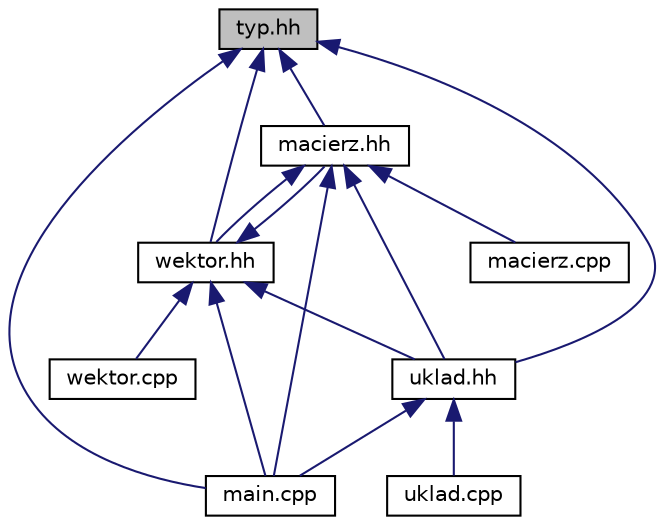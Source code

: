 digraph G
{
  edge [fontname="Helvetica",fontsize="10",labelfontname="Helvetica",labelfontsize="10"];
  node [fontname="Helvetica",fontsize="10",shape=record];
  Node1 [label="typ.hh",height=0.2,width=0.4,color="black", fillcolor="grey75", style="filled" fontcolor="black"];
  Node1 -> Node2 [dir="back",color="midnightblue",fontsize="10",style="solid",fontname="Helvetica"];
  Node2 [label="macierz.hh",height=0.2,width=0.4,color="black", fillcolor="white", style="filled",URL="$macierz_8hh.html",tooltip="Moduł zawiera definicję klasy Macierz wraz z przeciążeniami wybranych operatorów. Klasa &#39;Macierz&#39; prz..."];
  Node2 -> Node3 [dir="back",color="midnightblue",fontsize="10",style="solid",fontname="Helvetica"];
  Node3 [label="wektor.hh",height=0.2,width=0.4,color="black", fillcolor="white", style="filled",URL="$wektor_8hh.html",tooltip="Moduł zawierający definicję klasy Wektor oraz przeciążenia wybranych operatorów. Klasa wektor przyjmu..."];
  Node3 -> Node2 [dir="back",color="midnightblue",fontsize="10",style="solid",fontname="Helvetica"];
  Node3 -> Node4 [dir="back",color="midnightblue",fontsize="10",style="solid",fontname="Helvetica"];
  Node4 [label="uklad.hh",height=0.2,width=0.4,color="black", fillcolor="white", style="filled",URL="$uklad_8hh.html",tooltip="Moduł zawierający definicję klasy Uklad wraz z przeciążeniami wybranych operatorów, np. operatory wejścia/wyjścia operator mnożenia macierzy przez wektor. W module tym zaimplementowany jest również algorytm rozwiązywania układu równań metodą Cramera."];
  Node4 -> Node5 [dir="back",color="midnightblue",fontsize="10",style="solid",fontname="Helvetica"];
  Node5 [label="main.cpp",height=0.2,width=0.4,color="black", fillcolor="white", style="filled",URL="$main_8cpp.html",tooltip="Plik zawierający implementację części właściwej programu. W funkcji &#39;main()&#39; realizowane są następują..."];
  Node4 -> Node6 [dir="back",color="midnightblue",fontsize="10",style="solid",fontname="Helvetica"];
  Node6 [label="uklad.cpp",height=0.2,width=0.4,color="black", fillcolor="white", style="filled",URL="$uklad_8cpp.html",tooltip="Plik zawiera implementacje metod z nagłówka &#39;uklad.hh&#39;."];
  Node3 -> Node5 [dir="back",color="midnightblue",fontsize="10",style="solid",fontname="Helvetica"];
  Node3 -> Node7 [dir="back",color="midnightblue",fontsize="10",style="solid",fontname="Helvetica"];
  Node7 [label="wektor.cpp",height=0.2,width=0.4,color="black", fillcolor="white", style="filled",URL="$wektor_8cpp.html",tooltip="Plik zawiera implementacje metod z nagłówka &#39;wektor.hh&#39;."];
  Node2 -> Node4 [dir="back",color="midnightblue",fontsize="10",style="solid",fontname="Helvetica"];
  Node2 -> Node8 [dir="back",color="midnightblue",fontsize="10",style="solid",fontname="Helvetica"];
  Node8 [label="macierz.cpp",height=0.2,width=0.4,color="black", fillcolor="white", style="filled",URL="$macierz_8cpp.html",tooltip="Plik zawiera implementacje metod z nagłówka &#39;macierz.hh&#39;."];
  Node2 -> Node5 [dir="back",color="midnightblue",fontsize="10",style="solid",fontname="Helvetica"];
  Node1 -> Node3 [dir="back",color="midnightblue",fontsize="10",style="solid",fontname="Helvetica"];
  Node1 -> Node4 [dir="back",color="midnightblue",fontsize="10",style="solid",fontname="Helvetica"];
  Node1 -> Node5 [dir="back",color="midnightblue",fontsize="10",style="solid",fontname="Helvetica"];
}
